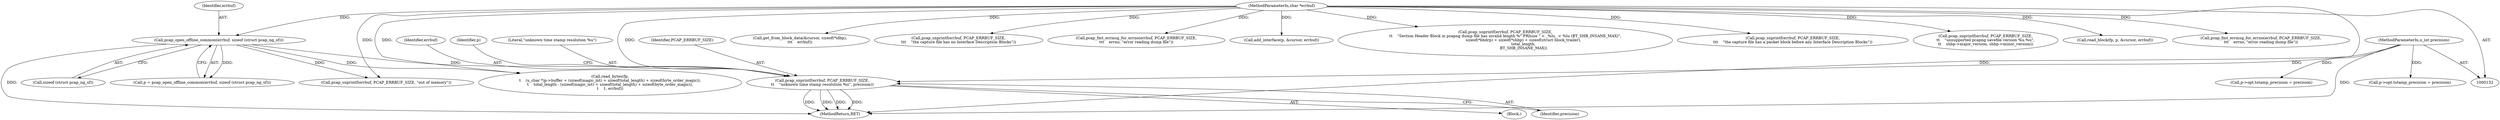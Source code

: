 digraph "0_libpcap_87d6bef033062f969e70fa40c43dfd945d5a20ab@API" {
"1000343" [label="(Call,pcap_snprintf(errbuf, PCAP_ERRBUF_SIZE,\n\t\t    \"unknown time stamp resolution %u\", precision))"];
"1000300" [label="(Call,pcap_open_offline_common(errbuf, sizeof (struct pcap_ng_sf)))"];
"1000136" [label="(MethodParameterIn,char *errbuf)"];
"1000135" [label="(MethodParameterIn,u_int precision)"];
"1000579" [label="(Call,get_from_block_data(&cursor, sizeof(*idbp),\n\t\t\t    errbuf))"];
"1000345" [label="(Identifier,PCAP_ERRBUF_SIZE)"];
"1000135" [label="(MethodParameterIn,u_int precision)"];
"1000302" [label="(Call,sizeof (struct pcap_ng_sf))"];
"1000709" [label="(MethodReturn,RET)"];
"1000447" [label="(Call,read_bytes(fp,\n\t    (u_char *)p->buffer + (sizeof(magic_int) + sizeof(total_length) + sizeof(byte_order_magic)),\n\t    total_length - (sizeof(magic_int) + sizeof(total_length) + sizeof(byte_order_magic)),\n\t    1, errbuf))"];
"1000343" [label="(Call,pcap_snprintf(errbuf, PCAP_ERRBUF_SIZE,\n\t\t    \"unknown time stamp resolution %u\", precision))"];
"1000560" [label="(Call,pcap_snprintf(errbuf, PCAP_ERRBUF_SIZE,\n\t\t\t    \"the capture file has no Interface Description Blocks\"))"];
"1000327" [label="(Block,)"];
"1000344" [label="(Identifier,errbuf)"];
"1000222" [label="(Call,pcap_fmt_errmsg_for_errno(errbuf, PCAP_ERRBUF_SIZE,\n\t\t\t    errno, \"error reading dump file\"))"];
"1000356" [label="(Call,p->opt.tstamp_precision = precision)"];
"1000349" [label="(Identifier,p)"];
"1000347" [label="(Identifier,precision)"];
"1000614" [label="(Call,add_interface(p, &cursor, errbuf))"];
"1000538" [label="(Call,p->opt.tstamp_precision = precision)"];
"1000276" [label="(Call,pcap_snprintf(errbuf, PCAP_ERRBUF_SIZE,\n\t\t    \"Section Header Block in pcapng dump file has invalid length %\" PRIsize \" < _%lu_ < %lu (BT_SHB_INSANE_MAX)\",\n                              sizeof(*bhdrp) + sizeof(*shbp) + sizeof(struct block_trailer),\n                              total_length,\n                              BT_SHB_INSANE_MAX))"];
"1000136" [label="(MethodParameterIn,char *errbuf)"];
"1000624" [label="(Call,pcap_snprintf(errbuf, PCAP_ERRBUF_SIZE,\n\t\t\t    \"the capture file has a packet block before any Interface Description Blocks\"))"];
"1000513" [label="(Call,pcap_snprintf(errbuf, PCAP_ERRBUF_SIZE,\n\t\t    \"unsupported pcapng savefile version %u.%u\",\n\t\t    shbp->major_version, shbp->minor_version))"];
"1000300" [label="(Call,pcap_open_offline_common(errbuf, sizeof (struct pcap_ng_sf)))"];
"1000549" [label="(Call,read_block(fp, p, &cursor, errbuf))"];
"1000301" [label="(Identifier,errbuf)"];
"1000298" [label="(Call,p = pcap_open_offline_common(errbuf, sizeof (struct pcap_ng_sf)))"];
"1000190" [label="(Call,pcap_fmt_errmsg_for_errno(errbuf, PCAP_ERRBUF_SIZE,\n\t\t\t    errno, \"error reading dump file\"))"];
"1000394" [label="(Call,pcap_snprintf(errbuf, PCAP_ERRBUF_SIZE, \"out of memory\"))"];
"1000346" [label="(Literal,\"unknown time stamp resolution %u\")"];
"1000343" -> "1000327"  [label="AST: "];
"1000343" -> "1000347"  [label="CFG: "];
"1000344" -> "1000343"  [label="AST: "];
"1000345" -> "1000343"  [label="AST: "];
"1000346" -> "1000343"  [label="AST: "];
"1000347" -> "1000343"  [label="AST: "];
"1000349" -> "1000343"  [label="CFG: "];
"1000343" -> "1000709"  [label="DDG: "];
"1000343" -> "1000709"  [label="DDG: "];
"1000343" -> "1000709"  [label="DDG: "];
"1000343" -> "1000709"  [label="DDG: "];
"1000300" -> "1000343"  [label="DDG: "];
"1000136" -> "1000343"  [label="DDG: "];
"1000135" -> "1000343"  [label="DDG: "];
"1000300" -> "1000298"  [label="AST: "];
"1000300" -> "1000302"  [label="CFG: "];
"1000301" -> "1000300"  [label="AST: "];
"1000302" -> "1000300"  [label="AST: "];
"1000298" -> "1000300"  [label="CFG: "];
"1000300" -> "1000709"  [label="DDG: "];
"1000300" -> "1000298"  [label="DDG: "];
"1000136" -> "1000300"  [label="DDG: "];
"1000300" -> "1000394"  [label="DDG: "];
"1000300" -> "1000447"  [label="DDG: "];
"1000136" -> "1000132"  [label="AST: "];
"1000136" -> "1000709"  [label="DDG: "];
"1000136" -> "1000190"  [label="DDG: "];
"1000136" -> "1000222"  [label="DDG: "];
"1000136" -> "1000276"  [label="DDG: "];
"1000136" -> "1000394"  [label="DDG: "];
"1000136" -> "1000447"  [label="DDG: "];
"1000136" -> "1000513"  [label="DDG: "];
"1000136" -> "1000549"  [label="DDG: "];
"1000136" -> "1000560"  [label="DDG: "];
"1000136" -> "1000579"  [label="DDG: "];
"1000136" -> "1000614"  [label="DDG: "];
"1000136" -> "1000624"  [label="DDG: "];
"1000135" -> "1000132"  [label="AST: "];
"1000135" -> "1000709"  [label="DDG: "];
"1000135" -> "1000356"  [label="DDG: "];
"1000135" -> "1000538"  [label="DDG: "];
}
